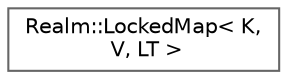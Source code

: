 digraph "Graphical Class Hierarchy"
{
 // LATEX_PDF_SIZE
  bgcolor="transparent";
  edge [fontname=Helvetica,fontsize=10,labelfontname=Helvetica,labelfontsize=10];
  node [fontname=Helvetica,fontsize=10,shape=box,height=0.2,width=0.4];
  rankdir="LR";
  Node0 [id="Node000000",label="Realm::LockedMap\< K,\l V, LT \>",height=0.2,width=0.4,color="grey40", fillcolor="white", style="filled",URL="$classRealm_1_1LockedMap.html",tooltip=" "];
}
